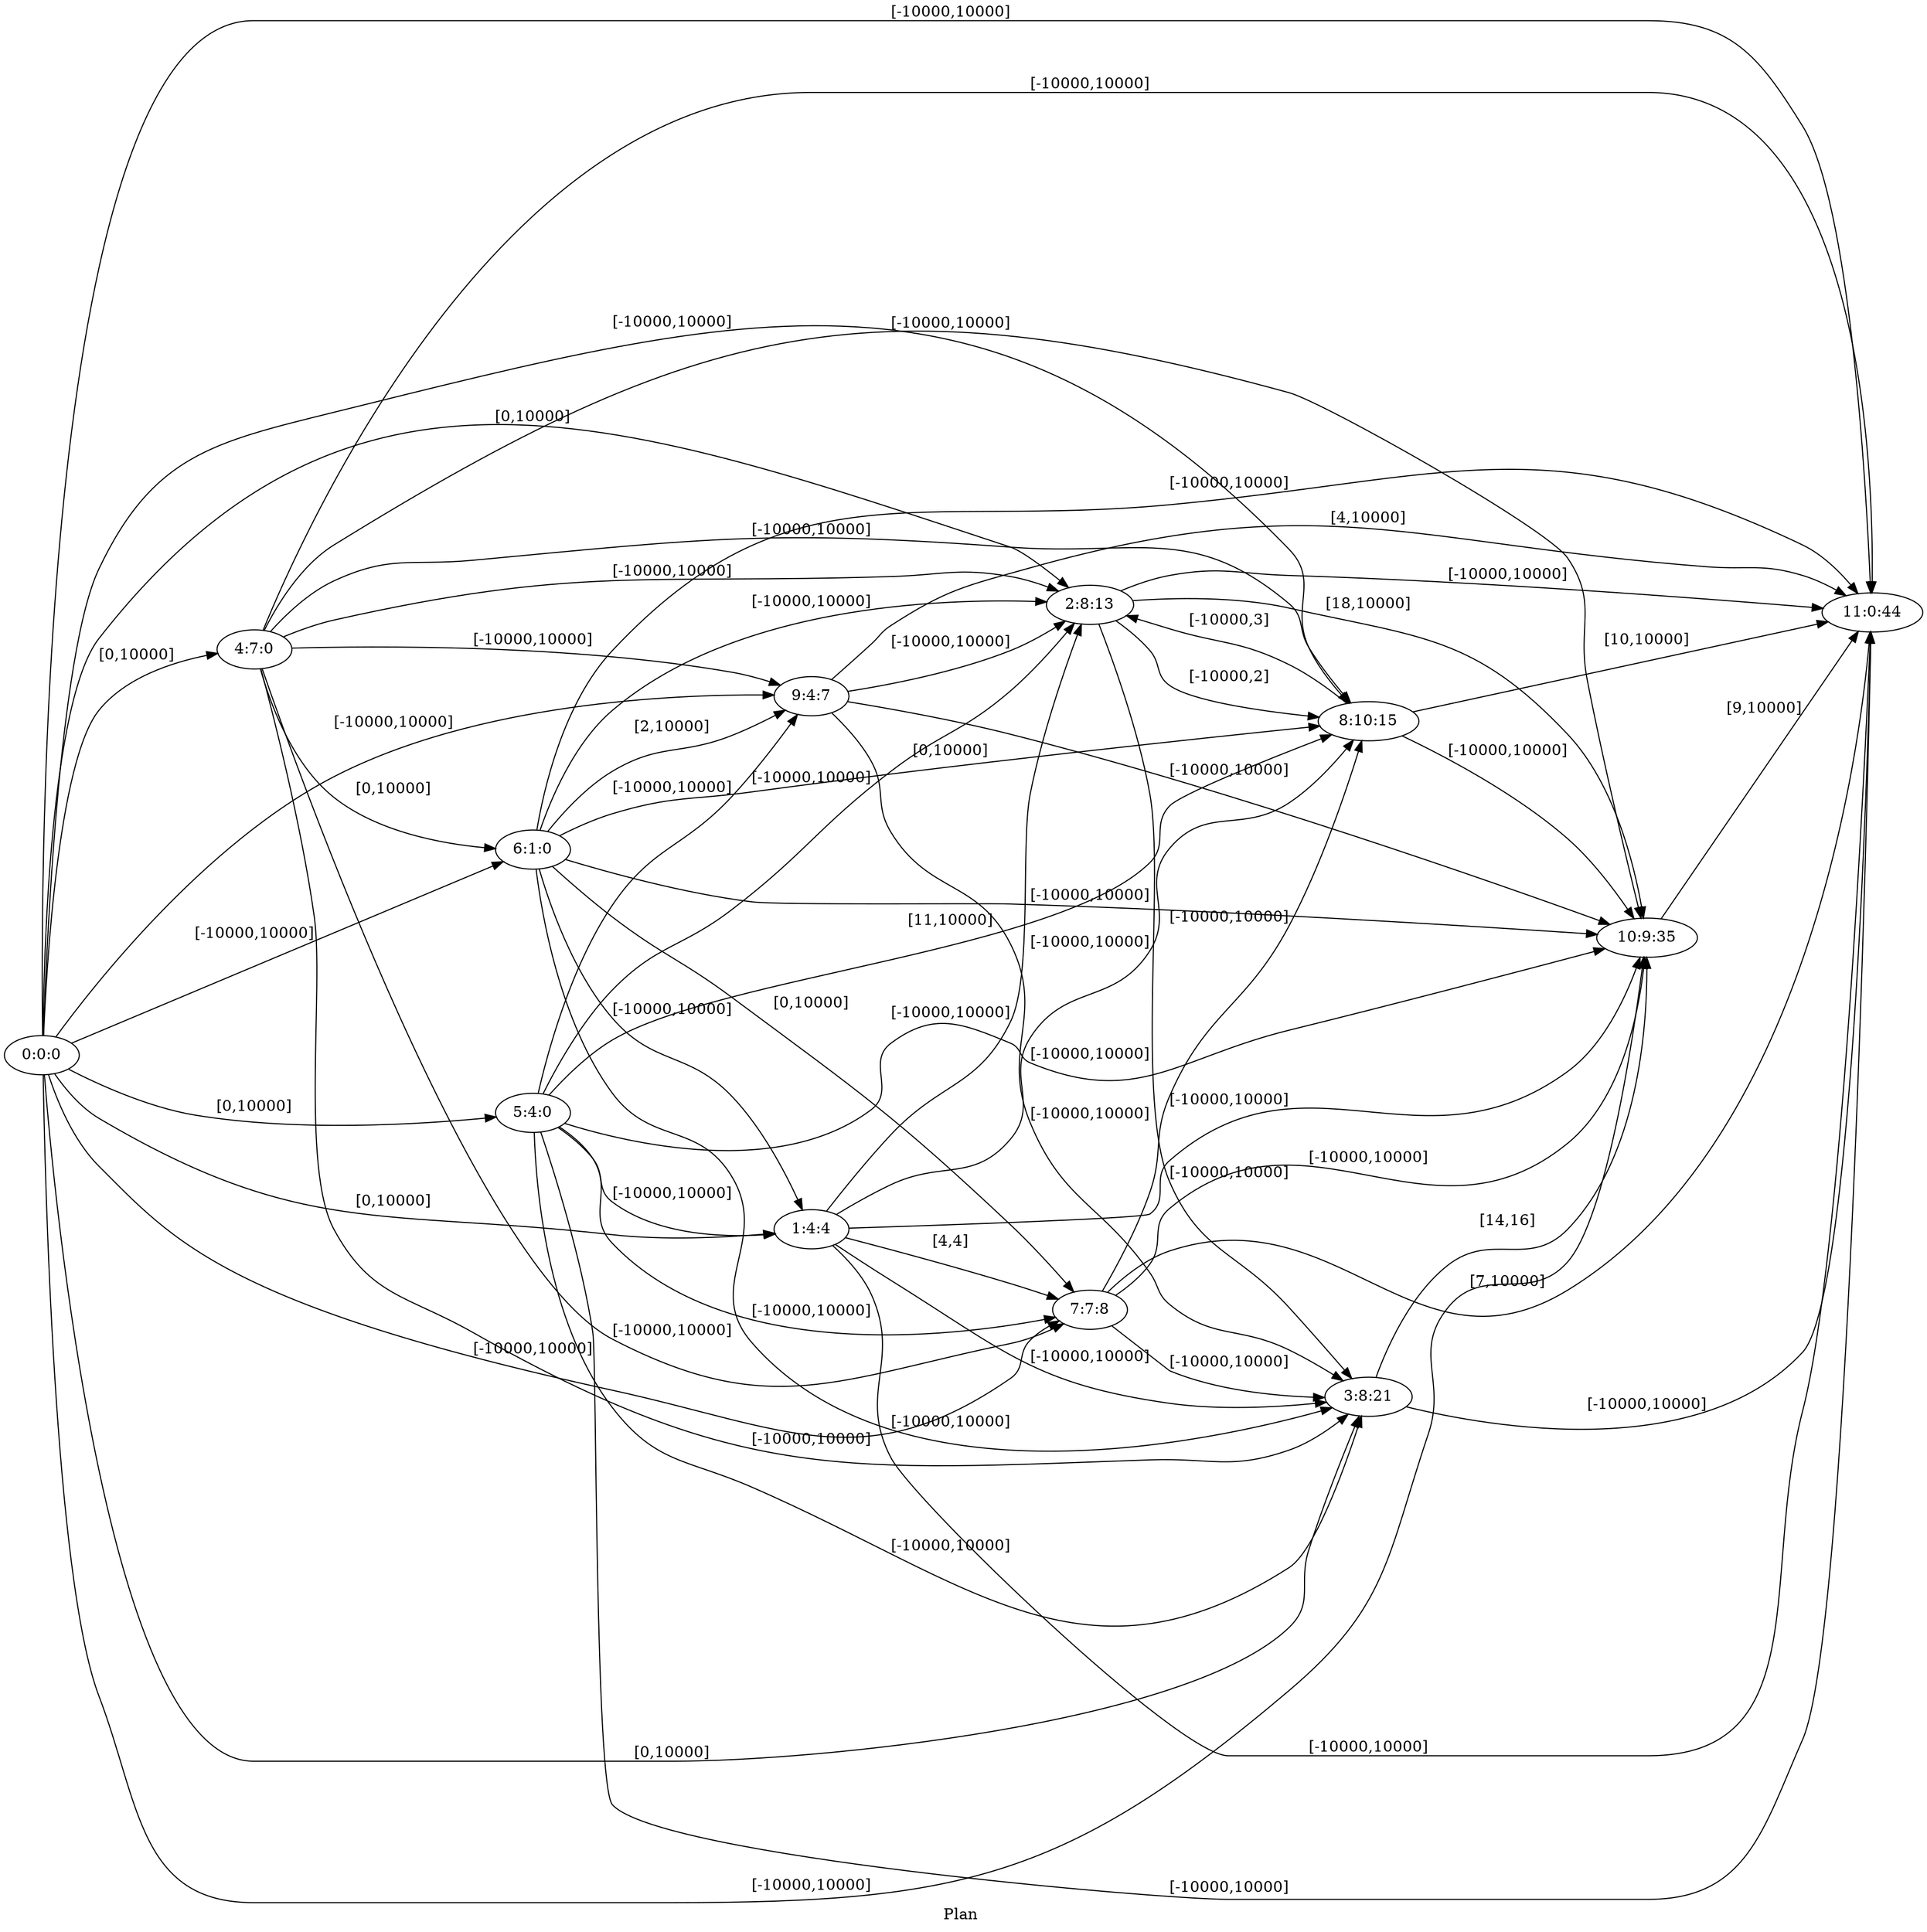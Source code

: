 digraph G {
 rankdir = LR;
 nodesep = .45; 
 size = 30;
label="Plan ";
 fldt = 0.707071;
"0:0:0"->"1:4:4"[ label = "[0,10000]"];
"0:0:0"->"2:8:13"[ label = "[0,10000]"];
"0:0:0"->"3:8:21"[ label = "[0,10000]"];
"0:0:0"->"4:7:0"[ label = "[0,10000]"];
"0:0:0"->"5:4:0"[ label = "[0,10000]"];
"0:0:0"->"6:1:0"[ label = "[-10000,10000]"];
"0:0:0"->"7:7:8"[ label = "[-10000,10000]"];
"0:0:0"->"8:10:15"[ label = "[-10000,10000]"];
"0:0:0"->"9:4:7"[ label = "[-10000,10000]"];
"0:0:0"->"10:9:35"[ label = "[-10000,10000]"];
"0:0:0"->"11:0:44"[ label = "[-10000,10000]"];
"1:4:4"->"2:8:13"[ label = "[-10000,10000]"];
"1:4:4"->"3:8:21"[ label = "[-10000,10000]"];
"1:4:4"->"7:7:8"[ label = "[4,4]"];
"1:4:4"->"8:10:15"[ label = "[-10000,10000]"];
"1:4:4"->"10:9:35"[ label = "[-10000,10000]"];
"1:4:4"->"11:0:44"[ label = "[-10000,10000]"];
"2:8:13"->"3:8:21"[ label = "[-10000,10000]"];
"2:8:13"->"8:10:15"[ label = "[-10000,2]"];
"2:8:13"->"10:9:35"[ label = "[18,10000]"];
"2:8:13"->"11:0:44"[ label = "[-10000,10000]"];
"3:8:21"->"10:9:35"[ label = "[14,16]"];
"3:8:21"->"11:0:44"[ label = "[-10000,10000]"];
"4:7:0"->"2:8:13"[ label = "[-10000,10000]"];
"4:7:0"->"3:8:21"[ label = "[-10000,10000]"];
"4:7:0"->"6:1:0"[ label = "[0,10000]"];
"4:7:0"->"7:7:8"[ label = "[-10000,10000]"];
"4:7:0"->"8:10:15"[ label = "[-10000,10000]"];
"4:7:0"->"9:4:7"[ label = "[-10000,10000]"];
"4:7:0"->"10:9:35"[ label = "[-10000,10000]"];
"4:7:0"->"11:0:44"[ label = "[-10000,10000]"];
"5:4:0"->"1:4:4"[ label = "[-10000,10000]"];
"5:4:0"->"2:8:13"[ label = "[-10000,10000]"];
"5:4:0"->"3:8:21"[ label = "[-10000,10000]"];
"5:4:0"->"7:7:8"[ label = "[-10000,10000]"];
"5:4:0"->"8:10:15"[ label = "[11,10000]"];
"5:4:0"->"9:4:7"[ label = "[-10000,10000]"];
"5:4:0"->"10:9:35"[ label = "[-10000,10000]"];
"5:4:0"->"11:0:44"[ label = "[-10000,10000]"];
"6:1:0"->"1:4:4"[ label = "[-10000,10000]"];
"6:1:0"->"2:8:13"[ label = "[-10000,10000]"];
"6:1:0"->"3:8:21"[ label = "[-10000,10000]"];
"6:1:0"->"7:7:8"[ label = "[0,10000]"];
"6:1:0"->"8:10:15"[ label = "[0,10000]"];
"6:1:0"->"9:4:7"[ label = "[2,10000]"];
"6:1:0"->"10:9:35"[ label = "[-10000,10000]"];
"6:1:0"->"11:0:44"[ label = "[-10000,10000]"];
"7:7:8"->"3:8:21"[ label = "[-10000,10000]"];
"7:7:8"->"8:10:15"[ label = "[-10000,10000]"];
"7:7:8"->"10:9:35"[ label = "[-10000,10000]"];
"7:7:8"->"11:0:44"[ label = "[7,10000]"];
"8:10:15"->"2:8:13"[ label = "[-10000,3]"];
"8:10:15"->"10:9:35"[ label = "[-10000,10000]"];
"8:10:15"->"11:0:44"[ label = "[10,10000]"];
"9:4:7"->"2:8:13"[ label = "[-10000,10000]"];
"9:4:7"->"3:8:21"[ label = "[-10000,10000]"];
"9:4:7"->"10:9:35"[ label = "[-10000,10000]"];
"9:4:7"->"11:0:44"[ label = "[4,10000]"];
"10:9:35"->"11:0:44"[ label = "[9,10000]"];
}
